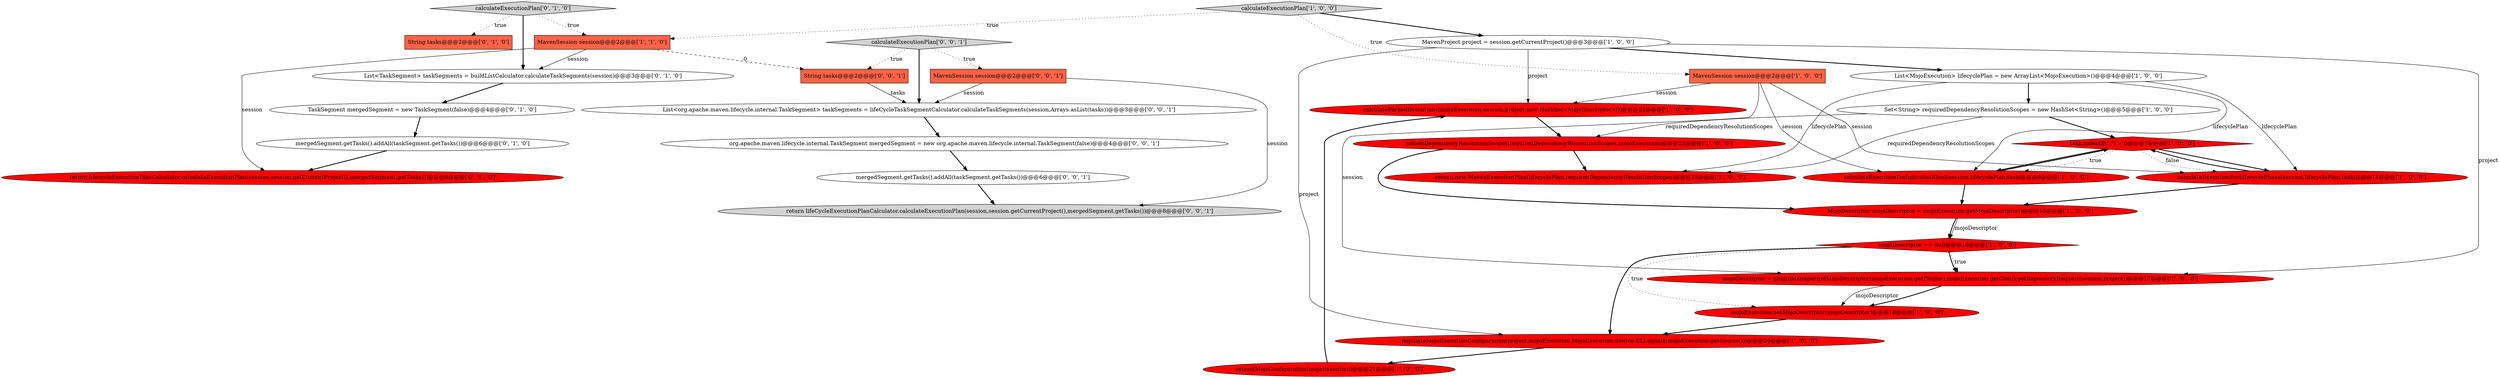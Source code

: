 digraph {
23 [style = filled, label = "List<TaskSegment> taskSegments = buildListCalculator.calculateTaskSegments(session)@@@3@@@['0', '1', '0']", fillcolor = white, shape = ellipse image = "AAA0AAABBB2BBB"];
4 [style = filled, label = "mojoExecution.setMojoDescriptor(mojoDescriptor)@@@18@@@['1', '0', '0']", fillcolor = red, shape = ellipse image = "AAA1AAABBB1BBB"];
7 [style = filled, label = "MojoDescriptor mojoDescriptor = mojoExecution.getMojoDescriptor()@@@15@@@['1', '0', '0']", fillcolor = red, shape = ellipse image = "AAA1AAABBB1BBB"];
19 [style = filled, label = "TaskSegment mergedSegment = new TaskSegment(false)@@@4@@@['0', '1', '0']", fillcolor = white, shape = ellipse image = "AAA0AAABBB2BBB"];
25 [style = filled, label = "calculateExecutionPlan['0', '0', '1']", fillcolor = lightgray, shape = diamond image = "AAA0AAABBB3BBB"];
21 [style = filled, label = "calculateExecutionPlan['0', '1', '0']", fillcolor = lightgray, shape = diamond image = "AAA0AAABBB2BBB"];
15 [style = filled, label = "calculateForkedExecutions(mojoExecution,session,project,new HashSet<MojoDescriptor>())@@@22@@@['1', '0', '0']", fillcolor = red, shape = ellipse image = "AAA1AAABBB1BBB"];
3 [style = filled, label = "List<MojoExecution> lifecyclePlan = new ArrayList<MojoExecution>()@@@4@@@['1', '0', '0']", fillcolor = white, shape = ellipse image = "AAA0AAABBB1BBB"];
16 [style = filled, label = "MavenSession session@@@2@@@['1', '1', '0']", fillcolor = tomato, shape = box image = "AAA0AAABBB1BBB"];
28 [style = filled, label = "mergedSegment.getTasks().addAll(taskSegment.getTasks())@@@6@@@['0', '0', '1']", fillcolor = white, shape = ellipse image = "AAA0AAABBB3BBB"];
8 [style = filled, label = "extractMojoConfiguration(mojoExecution)@@@21@@@['1', '0', '0']", fillcolor = red, shape = ellipse image = "AAA1AAABBB1BBB"];
29 [style = filled, label = "return lifeCycleExecutionPlanCalculator.calculateExecutionPlan(session,session.getCurrentProject(),mergedSegment.getTasks())@@@8@@@['0', '0', '1']", fillcolor = lightgray, shape = ellipse image = "AAA0AAABBB3BBB"];
11 [style = filled, label = "calculateExecutionPlan['1', '0', '0']", fillcolor = lightgray, shape = diamond image = "AAA0AAABBB1BBB"];
20 [style = filled, label = "mergedSegment.getTasks().addAll(taskSegment.getTasks())@@@6@@@['0', '1', '0']", fillcolor = white, shape = ellipse image = "AAA0AAABBB2BBB"];
27 [style = filled, label = "org.apache.maven.lifecycle.internal.TaskSegment mergedSegment = new org.apache.maven.lifecycle.internal.TaskSegment(false)@@@4@@@['0', '0', '1']", fillcolor = white, shape = ellipse image = "AAA0AAABBB3BBB"];
10 [style = filled, label = "Set<String> requiredDependencyResolutionScopes = new HashSet<String>()@@@5@@@['1', '0', '0']", fillcolor = white, shape = ellipse image = "AAA0AAABBB1BBB"];
0 [style = filled, label = "mojoDescriptor == null@@@16@@@['1', '0', '0']", fillcolor = red, shape = diamond image = "AAA1AAABBB1BBB"];
22 [style = filled, label = "return lifecycleExecutionPlanCalculator.calculateExecutionPlan(session,session.getCurrentProject(),mergedSegment.getTasks())@@@8@@@['0', '1', '0']", fillcolor = red, shape = ellipse image = "AAA1AAABBB2BBB"];
14 [style = filled, label = "collectDependencyResolutionScopes(requiredDependencyResolutionScopes,mojoExecution)@@@23@@@['1', '0', '0']", fillcolor = red, shape = ellipse image = "AAA1AAABBB1BBB"];
17 [style = filled, label = "mojoDescriptor = pluginManager.getMojoDescriptor(mojoExecution.getPlugin(),mojoExecution.getGoal(),getRepositoryRequest(session,project))@@@17@@@['1', '0', '0']", fillcolor = red, shape = ellipse image = "AAA1AAABBB1BBB"];
12 [style = filled, label = "task.indexOf(\":\") > 0@@@7@@@['1', '0', '0']", fillcolor = red, shape = diamond image = "AAA1AAABBB1BBB"];
5 [style = filled, label = "populateMojoExecutionConfiguration(project,mojoExecution,MojoExecution.Source.CLI.equals(mojoExecution.getSource()))@@@20@@@['1', '0', '0']", fillcolor = red, shape = ellipse image = "AAA1AAABBB1BBB"];
9 [style = filled, label = "MavenProject project = session.getCurrentProject()@@@3@@@['1', '0', '0']", fillcolor = white, shape = ellipse image = "AAA0AAABBB1BBB"];
1 [style = filled, label = "MavenSession session@@@2@@@['1', '0', '0']", fillcolor = tomato, shape = box image = "AAA0AAABBB1BBB"];
13 [style = filled, label = "calculateExecutionForLifecyclePhase(session,lifecyclePlan,task)@@@11@@@['1', '0', '0']", fillcolor = red, shape = ellipse image = "AAA1AAABBB1BBB"];
2 [style = filled, label = "calculateExecutionForIndividualGoal(session,lifecyclePlan,task)@@@8@@@['1', '0', '0']", fillcolor = red, shape = ellipse image = "AAA1AAABBB1BBB"];
24 [style = filled, label = "List<org.apache.maven.lifecycle.internal.TaskSegment> taskSegments = lifeCycleTaskSegmentCalculator.calculateTaskSegments(session,Arrays.asList(tasks))@@@3@@@['0', '0', '1']", fillcolor = white, shape = ellipse image = "AAA0AAABBB3BBB"];
26 [style = filled, label = "MavenSession session@@@2@@@['0', '0', '1']", fillcolor = tomato, shape = box image = "AAA0AAABBB3BBB"];
6 [style = filled, label = "return new MavenExecutionPlan(lifecyclePlan,requiredDependencyResolutionScopes)@@@25@@@['1', '0', '0']", fillcolor = red, shape = ellipse image = "AAA1AAABBB1BBB"];
30 [style = filled, label = "String tasks@@@2@@@['0', '0', '1']", fillcolor = tomato, shape = box image = "AAA0AAABBB3BBB"];
18 [style = filled, label = "String tasks@@@2@@@['0', '1', '0']", fillcolor = tomato, shape = box image = "AAA0AAABBB2BBB"];
28->29 [style = bold, label=""];
5->8 [style = bold, label=""];
3->2 [style = solid, label="lifecyclePlan"];
9->5 [style = solid, label="project"];
8->15 [style = bold, label=""];
15->14 [style = bold, label=""];
21->18 [style = dotted, label="true"];
7->0 [style = solid, label="mojoDescriptor"];
0->17 [style = bold, label=""];
16->23 [style = solid, label="session"];
11->1 [style = dotted, label="true"];
19->20 [style = bold, label=""];
27->28 [style = bold, label=""];
0->4 [style = dotted, label="true"];
30->24 [style = solid, label="tasks"];
12->2 [style = dotted, label="true"];
17->4 [style = bold, label=""];
16->22 [style = solid, label="session"];
7->0 [style = bold, label=""];
11->9 [style = bold, label=""];
1->15 [style = solid, label="session"];
1->13 [style = solid, label="session"];
3->13 [style = solid, label="lifecyclePlan"];
2->12 [style = bold, label=""];
14->7 [style = bold, label=""];
20->22 [style = bold, label=""];
17->4 [style = solid, label="mojoDescriptor"];
3->10 [style = bold, label=""];
12->13 [style = bold, label=""];
10->6 [style = solid, label="requiredDependencyResolutionScopes"];
12->2 [style = bold, label=""];
25->24 [style = bold, label=""];
1->2 [style = solid, label="session"];
9->17 [style = solid, label="project"];
13->12 [style = bold, label=""];
16->30 [style = dashed, label="0"];
9->15 [style = solid, label="project"];
10->12 [style = bold, label=""];
3->6 [style = solid, label="lifecyclePlan"];
13->7 [style = bold, label=""];
1->17 [style = solid, label="session"];
23->19 [style = bold, label=""];
11->16 [style = dotted, label="true"];
9->3 [style = bold, label=""];
0->17 [style = dotted, label="true"];
2->7 [style = bold, label=""];
10->14 [style = solid, label="requiredDependencyResolutionScopes"];
21->16 [style = dotted, label="true"];
25->30 [style = dotted, label="true"];
4->5 [style = bold, label=""];
24->27 [style = bold, label=""];
14->6 [style = bold, label=""];
26->29 [style = solid, label="session"];
25->26 [style = dotted, label="true"];
26->24 [style = solid, label="session"];
0->5 [style = bold, label=""];
21->23 [style = bold, label=""];
12->13 [style = dotted, label="false"];
}
